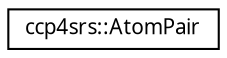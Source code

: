 digraph "Graphical Class Hierarchy"
{
  edge [fontname="FreeSans.ttf",fontsize="10",labelfontname="FreeSans.ttf",labelfontsize="10"];
  node [fontname="FreeSans.ttf",fontsize="10",shape=record];
  rankdir="LR";
  Node1 [label="ccp4srs::AtomPair",height=0.2,width=0.4,color="black", fillcolor="white", style="filled",URL="$structccp4srs_1_1_atom_pair.html"];
}
